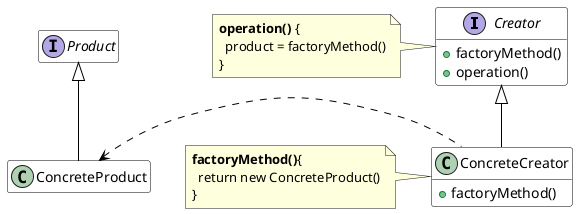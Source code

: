@startuml
hide empty attributes
hide empty members
skinparam backgroundcolor White
skinparam class {
 ArrowColor Black
 BackgroundColor White
 BorderColor Black
}

together {
  interface Creator {
    +factoryMethod()
    +operation()
  }
  note left
  <b>operation()</b> {
    product = factoryMethod()
  }
  end note

  class ConcreteCreator {
    +factoryMethod()
  }
  note left
  <b>factoryMethod()</b>{
    return new ConcreteProduct()
  }
  end note
}

together {
  interface Product
  class ConcreteProduct
}

Product <|-down- ConcreteProduct
Creator <|-down- ConcreteCreator
ConcreteCreator .left.> ConcreteProduct
@enduml
